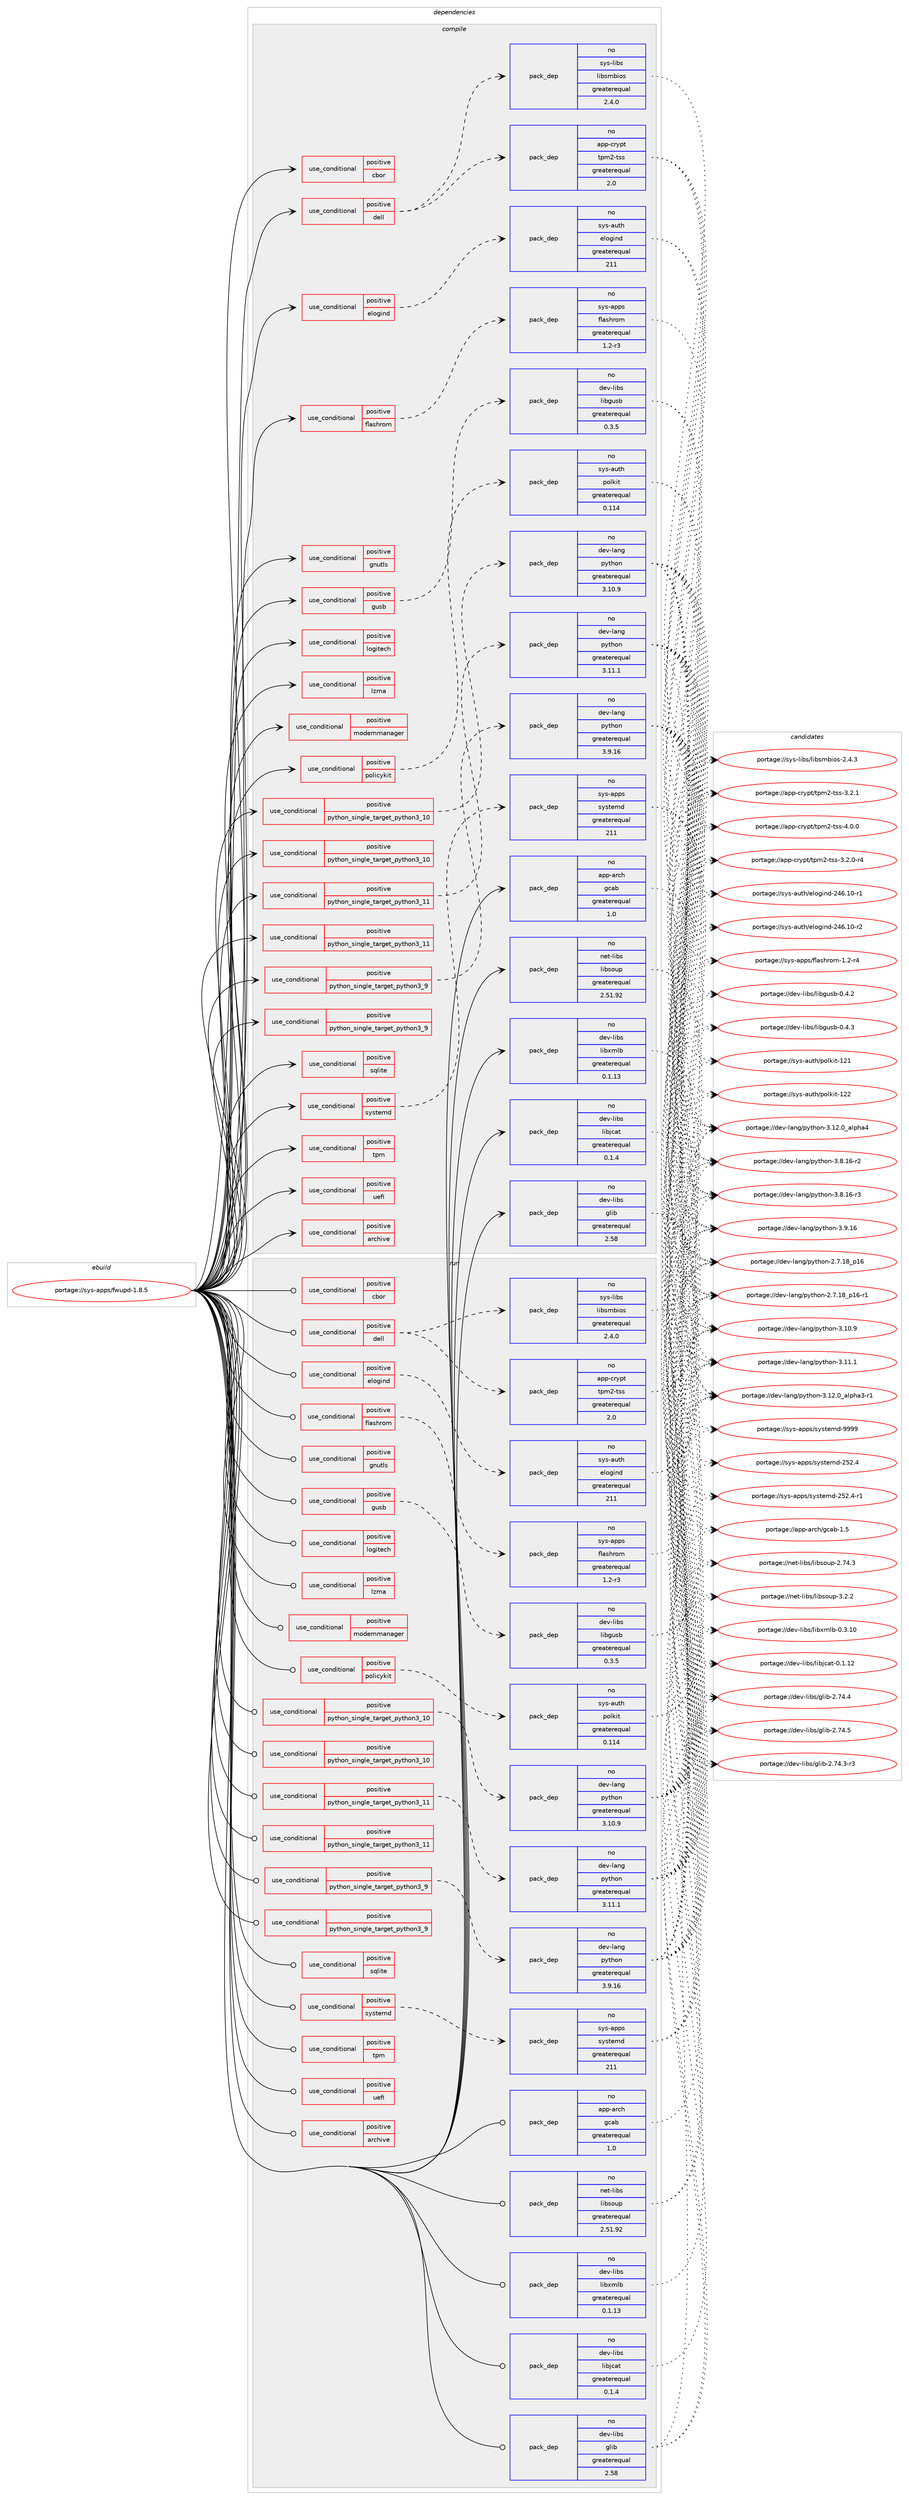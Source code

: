 digraph prolog {

# *************
# Graph options
# *************

newrank=true;
concentrate=true;
compound=true;
graph [rankdir=LR,fontname=Helvetica,fontsize=10,ranksep=1.5];#, ranksep=2.5, nodesep=0.2];
edge  [arrowhead=vee];
node  [fontname=Helvetica,fontsize=10];

# **********
# The ebuild
# **********

subgraph cluster_leftcol {
color=gray;
rank=same;
label=<<i>ebuild</i>>;
id [label="portage://sys-apps/fwupd-1.8.5", color=red, width=4, href="../sys-apps/fwupd-1.8.5.svg"];
}

# ****************
# The dependencies
# ****************

subgraph cluster_midcol {
color=gray;
label=<<i>dependencies</i>>;
subgraph cluster_compile {
fillcolor="#eeeeee";
style=filled;
label=<<i>compile</i>>;
subgraph cond3109 {
dependency4709 [label=<<TABLE BORDER="0" CELLBORDER="1" CELLSPACING="0" CELLPADDING="4"><TR><TD ROWSPAN="3" CELLPADDING="10">use_conditional</TD></TR><TR><TD>positive</TD></TR><TR><TD>archive</TD></TR></TABLE>>, shape=none, color=red];
# *** BEGIN UNKNOWN DEPENDENCY TYPE (TODO) ***
# dependency4709 -> package_dependency(portage://sys-apps/fwupd-1.8.5,install,no,app-arch,libarchive,none,[,,],any_same_slot,[])
# *** END UNKNOWN DEPENDENCY TYPE (TODO) ***

}
id:e -> dependency4709:w [weight=20,style="solid",arrowhead="vee"];
subgraph cond3110 {
dependency4710 [label=<<TABLE BORDER="0" CELLBORDER="1" CELLSPACING="0" CELLPADDING="4"><TR><TD ROWSPAN="3" CELLPADDING="10">use_conditional</TD></TR><TR><TD>positive</TD></TR><TR><TD>cbor</TD></TR></TABLE>>, shape=none, color=red];
# *** BEGIN UNKNOWN DEPENDENCY TYPE (TODO) ***
# dependency4710 -> package_dependency(portage://sys-apps/fwupd-1.8.5,install,no,dev-libs,libcbor,none,[,,],any_same_slot,[])
# *** END UNKNOWN DEPENDENCY TYPE (TODO) ***

}
id:e -> dependency4710:w [weight=20,style="solid",arrowhead="vee"];
subgraph cond3111 {
dependency4711 [label=<<TABLE BORDER="0" CELLBORDER="1" CELLSPACING="0" CELLPADDING="4"><TR><TD ROWSPAN="3" CELLPADDING="10">use_conditional</TD></TR><TR><TD>positive</TD></TR><TR><TD>dell</TD></TR></TABLE>>, shape=none, color=red];
subgraph pack1550 {
dependency4712 [label=<<TABLE BORDER="0" CELLBORDER="1" CELLSPACING="0" CELLPADDING="4" WIDTH="220"><TR><TD ROWSPAN="6" CELLPADDING="30">pack_dep</TD></TR><TR><TD WIDTH="110">no</TD></TR><TR><TD>app-crypt</TD></TR><TR><TD>tpm2-tss</TD></TR><TR><TD>greaterequal</TD></TR><TR><TD>2.0</TD></TR></TABLE>>, shape=none, color=blue];
}
dependency4711:e -> dependency4712:w [weight=20,style="dashed",arrowhead="vee"];
subgraph pack1551 {
dependency4713 [label=<<TABLE BORDER="0" CELLBORDER="1" CELLSPACING="0" CELLPADDING="4" WIDTH="220"><TR><TD ROWSPAN="6" CELLPADDING="30">pack_dep</TD></TR><TR><TD WIDTH="110">no</TD></TR><TR><TD>sys-libs</TD></TR><TR><TD>libsmbios</TD></TR><TR><TD>greaterequal</TD></TR><TR><TD>2.4.0</TD></TR></TABLE>>, shape=none, color=blue];
}
dependency4711:e -> dependency4713:w [weight=20,style="dashed",arrowhead="vee"];
}
id:e -> dependency4711:w [weight=20,style="solid",arrowhead="vee"];
subgraph cond3112 {
dependency4714 [label=<<TABLE BORDER="0" CELLBORDER="1" CELLSPACING="0" CELLPADDING="4"><TR><TD ROWSPAN="3" CELLPADDING="10">use_conditional</TD></TR><TR><TD>positive</TD></TR><TR><TD>elogind</TD></TR></TABLE>>, shape=none, color=red];
subgraph pack1552 {
dependency4715 [label=<<TABLE BORDER="0" CELLBORDER="1" CELLSPACING="0" CELLPADDING="4" WIDTH="220"><TR><TD ROWSPAN="6" CELLPADDING="30">pack_dep</TD></TR><TR><TD WIDTH="110">no</TD></TR><TR><TD>sys-auth</TD></TR><TR><TD>elogind</TD></TR><TR><TD>greaterequal</TD></TR><TR><TD>211</TD></TR></TABLE>>, shape=none, color=blue];
}
dependency4714:e -> dependency4715:w [weight=20,style="dashed",arrowhead="vee"];
}
id:e -> dependency4714:w [weight=20,style="solid",arrowhead="vee"];
subgraph cond3113 {
dependency4716 [label=<<TABLE BORDER="0" CELLBORDER="1" CELLSPACING="0" CELLPADDING="4"><TR><TD ROWSPAN="3" CELLPADDING="10">use_conditional</TD></TR><TR><TD>positive</TD></TR><TR><TD>flashrom</TD></TR></TABLE>>, shape=none, color=red];
subgraph pack1553 {
dependency4717 [label=<<TABLE BORDER="0" CELLBORDER="1" CELLSPACING="0" CELLPADDING="4" WIDTH="220"><TR><TD ROWSPAN="6" CELLPADDING="30">pack_dep</TD></TR><TR><TD WIDTH="110">no</TD></TR><TR><TD>sys-apps</TD></TR><TR><TD>flashrom</TD></TR><TR><TD>greaterequal</TD></TR><TR><TD>1.2-r3</TD></TR></TABLE>>, shape=none, color=blue];
}
dependency4716:e -> dependency4717:w [weight=20,style="dashed",arrowhead="vee"];
}
id:e -> dependency4716:w [weight=20,style="solid",arrowhead="vee"];
subgraph cond3114 {
dependency4718 [label=<<TABLE BORDER="0" CELLBORDER="1" CELLSPACING="0" CELLPADDING="4"><TR><TD ROWSPAN="3" CELLPADDING="10">use_conditional</TD></TR><TR><TD>positive</TD></TR><TR><TD>gnutls</TD></TR></TABLE>>, shape=none, color=red];
# *** BEGIN UNKNOWN DEPENDENCY TYPE (TODO) ***
# dependency4718 -> package_dependency(portage://sys-apps/fwupd-1.8.5,install,no,net-libs,gnutls,none,[,,],[],[])
# *** END UNKNOWN DEPENDENCY TYPE (TODO) ***

}
id:e -> dependency4718:w [weight=20,style="solid",arrowhead="vee"];
subgraph cond3115 {
dependency4719 [label=<<TABLE BORDER="0" CELLBORDER="1" CELLSPACING="0" CELLPADDING="4"><TR><TD ROWSPAN="3" CELLPADDING="10">use_conditional</TD></TR><TR><TD>positive</TD></TR><TR><TD>gusb</TD></TR></TABLE>>, shape=none, color=red];
subgraph pack1554 {
dependency4720 [label=<<TABLE BORDER="0" CELLBORDER="1" CELLSPACING="0" CELLPADDING="4" WIDTH="220"><TR><TD ROWSPAN="6" CELLPADDING="30">pack_dep</TD></TR><TR><TD WIDTH="110">no</TD></TR><TR><TD>dev-libs</TD></TR><TR><TD>libgusb</TD></TR><TR><TD>greaterequal</TD></TR><TR><TD>0.3.5</TD></TR></TABLE>>, shape=none, color=blue];
}
dependency4719:e -> dependency4720:w [weight=20,style="dashed",arrowhead="vee"];
}
id:e -> dependency4719:w [weight=20,style="solid",arrowhead="vee"];
subgraph cond3116 {
dependency4721 [label=<<TABLE BORDER="0" CELLBORDER="1" CELLSPACING="0" CELLPADDING="4"><TR><TD ROWSPAN="3" CELLPADDING="10">use_conditional</TD></TR><TR><TD>positive</TD></TR><TR><TD>logitech</TD></TR></TABLE>>, shape=none, color=red];
# *** BEGIN UNKNOWN DEPENDENCY TYPE (TODO) ***
# dependency4721 -> package_dependency(portage://sys-apps/fwupd-1.8.5,install,no,dev-libs,protobuf-c,none,[,,],any_same_slot,[])
# *** END UNKNOWN DEPENDENCY TYPE (TODO) ***

}
id:e -> dependency4721:w [weight=20,style="solid",arrowhead="vee"];
subgraph cond3117 {
dependency4722 [label=<<TABLE BORDER="0" CELLBORDER="1" CELLSPACING="0" CELLPADDING="4"><TR><TD ROWSPAN="3" CELLPADDING="10">use_conditional</TD></TR><TR><TD>positive</TD></TR><TR><TD>lzma</TD></TR></TABLE>>, shape=none, color=red];
# *** BEGIN UNKNOWN DEPENDENCY TYPE (TODO) ***
# dependency4722 -> package_dependency(portage://sys-apps/fwupd-1.8.5,install,no,app-arch,xz-utils,none,[,,],[],[])
# *** END UNKNOWN DEPENDENCY TYPE (TODO) ***

}
id:e -> dependency4722:w [weight=20,style="solid",arrowhead="vee"];
subgraph cond3118 {
dependency4723 [label=<<TABLE BORDER="0" CELLBORDER="1" CELLSPACING="0" CELLPADDING="4"><TR><TD ROWSPAN="3" CELLPADDING="10">use_conditional</TD></TR><TR><TD>positive</TD></TR><TR><TD>modemmanager</TD></TR></TABLE>>, shape=none, color=red];
# *** BEGIN UNKNOWN DEPENDENCY TYPE (TODO) ***
# dependency4723 -> package_dependency(portage://sys-apps/fwupd-1.8.5,install,no,net-misc,modemmanager,none,[,,],[],[use(enable(qmi),none)])
# *** END UNKNOWN DEPENDENCY TYPE (TODO) ***

}
id:e -> dependency4723:w [weight=20,style="solid",arrowhead="vee"];
subgraph cond3119 {
dependency4724 [label=<<TABLE BORDER="0" CELLBORDER="1" CELLSPACING="0" CELLPADDING="4"><TR><TD ROWSPAN="3" CELLPADDING="10">use_conditional</TD></TR><TR><TD>positive</TD></TR><TR><TD>policykit</TD></TR></TABLE>>, shape=none, color=red];
subgraph pack1555 {
dependency4725 [label=<<TABLE BORDER="0" CELLBORDER="1" CELLSPACING="0" CELLPADDING="4" WIDTH="220"><TR><TD ROWSPAN="6" CELLPADDING="30">pack_dep</TD></TR><TR><TD WIDTH="110">no</TD></TR><TR><TD>sys-auth</TD></TR><TR><TD>polkit</TD></TR><TR><TD>greaterequal</TD></TR><TR><TD>0.114</TD></TR></TABLE>>, shape=none, color=blue];
}
dependency4724:e -> dependency4725:w [weight=20,style="dashed",arrowhead="vee"];
}
id:e -> dependency4724:w [weight=20,style="solid",arrowhead="vee"];
subgraph cond3120 {
dependency4726 [label=<<TABLE BORDER="0" CELLBORDER="1" CELLSPACING="0" CELLPADDING="4"><TR><TD ROWSPAN="3" CELLPADDING="10">use_conditional</TD></TR><TR><TD>positive</TD></TR><TR><TD>python_single_target_python3_10</TD></TR></TABLE>>, shape=none, color=red];
subgraph pack1556 {
dependency4727 [label=<<TABLE BORDER="0" CELLBORDER="1" CELLSPACING="0" CELLPADDING="4" WIDTH="220"><TR><TD ROWSPAN="6" CELLPADDING="30">pack_dep</TD></TR><TR><TD WIDTH="110">no</TD></TR><TR><TD>dev-lang</TD></TR><TR><TD>python</TD></TR><TR><TD>greaterequal</TD></TR><TR><TD>3.10.9</TD></TR></TABLE>>, shape=none, color=blue];
}
dependency4726:e -> dependency4727:w [weight=20,style="dashed",arrowhead="vee"];
}
id:e -> dependency4726:w [weight=20,style="solid",arrowhead="vee"];
subgraph cond3121 {
dependency4728 [label=<<TABLE BORDER="0" CELLBORDER="1" CELLSPACING="0" CELLPADDING="4"><TR><TD ROWSPAN="3" CELLPADDING="10">use_conditional</TD></TR><TR><TD>positive</TD></TR><TR><TD>python_single_target_python3_10</TD></TR></TABLE>>, shape=none, color=red];
# *** BEGIN UNKNOWN DEPENDENCY TYPE (TODO) ***
# dependency4728 -> package_dependency(portage://sys-apps/fwupd-1.8.5,install,no,dev-python,pygobject,none,[,,],[slot(3)],[use(enable(cairo),none),use(enable(python_targets_python3_10),negative)])
# *** END UNKNOWN DEPENDENCY TYPE (TODO) ***

}
id:e -> dependency4728:w [weight=20,style="solid",arrowhead="vee"];
subgraph cond3122 {
dependency4729 [label=<<TABLE BORDER="0" CELLBORDER="1" CELLSPACING="0" CELLPADDING="4"><TR><TD ROWSPAN="3" CELLPADDING="10">use_conditional</TD></TR><TR><TD>positive</TD></TR><TR><TD>python_single_target_python3_11</TD></TR></TABLE>>, shape=none, color=red];
subgraph pack1557 {
dependency4730 [label=<<TABLE BORDER="0" CELLBORDER="1" CELLSPACING="0" CELLPADDING="4" WIDTH="220"><TR><TD ROWSPAN="6" CELLPADDING="30">pack_dep</TD></TR><TR><TD WIDTH="110">no</TD></TR><TR><TD>dev-lang</TD></TR><TR><TD>python</TD></TR><TR><TD>greaterequal</TD></TR><TR><TD>3.11.1</TD></TR></TABLE>>, shape=none, color=blue];
}
dependency4729:e -> dependency4730:w [weight=20,style="dashed",arrowhead="vee"];
}
id:e -> dependency4729:w [weight=20,style="solid",arrowhead="vee"];
subgraph cond3123 {
dependency4731 [label=<<TABLE BORDER="0" CELLBORDER="1" CELLSPACING="0" CELLPADDING="4"><TR><TD ROWSPAN="3" CELLPADDING="10">use_conditional</TD></TR><TR><TD>positive</TD></TR><TR><TD>python_single_target_python3_11</TD></TR></TABLE>>, shape=none, color=red];
# *** BEGIN UNKNOWN DEPENDENCY TYPE (TODO) ***
# dependency4731 -> package_dependency(portage://sys-apps/fwupd-1.8.5,install,no,dev-python,pygobject,none,[,,],[slot(3)],[use(enable(cairo),none),use(enable(python_targets_python3_11),negative)])
# *** END UNKNOWN DEPENDENCY TYPE (TODO) ***

}
id:e -> dependency4731:w [weight=20,style="solid",arrowhead="vee"];
subgraph cond3124 {
dependency4732 [label=<<TABLE BORDER="0" CELLBORDER="1" CELLSPACING="0" CELLPADDING="4"><TR><TD ROWSPAN="3" CELLPADDING="10">use_conditional</TD></TR><TR><TD>positive</TD></TR><TR><TD>python_single_target_python3_9</TD></TR></TABLE>>, shape=none, color=red];
subgraph pack1558 {
dependency4733 [label=<<TABLE BORDER="0" CELLBORDER="1" CELLSPACING="0" CELLPADDING="4" WIDTH="220"><TR><TD ROWSPAN="6" CELLPADDING="30">pack_dep</TD></TR><TR><TD WIDTH="110">no</TD></TR><TR><TD>dev-lang</TD></TR><TR><TD>python</TD></TR><TR><TD>greaterequal</TD></TR><TR><TD>3.9.16</TD></TR></TABLE>>, shape=none, color=blue];
}
dependency4732:e -> dependency4733:w [weight=20,style="dashed",arrowhead="vee"];
}
id:e -> dependency4732:w [weight=20,style="solid",arrowhead="vee"];
subgraph cond3125 {
dependency4734 [label=<<TABLE BORDER="0" CELLBORDER="1" CELLSPACING="0" CELLPADDING="4"><TR><TD ROWSPAN="3" CELLPADDING="10">use_conditional</TD></TR><TR><TD>positive</TD></TR><TR><TD>python_single_target_python3_9</TD></TR></TABLE>>, shape=none, color=red];
# *** BEGIN UNKNOWN DEPENDENCY TYPE (TODO) ***
# dependency4734 -> package_dependency(portage://sys-apps/fwupd-1.8.5,install,no,dev-python,pygobject,none,[,,],[slot(3)],[use(enable(cairo),none),use(enable(python_targets_python3_9),negative)])
# *** END UNKNOWN DEPENDENCY TYPE (TODO) ***

}
id:e -> dependency4734:w [weight=20,style="solid",arrowhead="vee"];
subgraph cond3126 {
dependency4735 [label=<<TABLE BORDER="0" CELLBORDER="1" CELLSPACING="0" CELLPADDING="4"><TR><TD ROWSPAN="3" CELLPADDING="10">use_conditional</TD></TR><TR><TD>positive</TD></TR><TR><TD>sqlite</TD></TR></TABLE>>, shape=none, color=red];
# *** BEGIN UNKNOWN DEPENDENCY TYPE (TODO) ***
# dependency4735 -> package_dependency(portage://sys-apps/fwupd-1.8.5,install,no,dev-db,sqlite,none,[,,],[],[])
# *** END UNKNOWN DEPENDENCY TYPE (TODO) ***

}
id:e -> dependency4735:w [weight=20,style="solid",arrowhead="vee"];
subgraph cond3127 {
dependency4736 [label=<<TABLE BORDER="0" CELLBORDER="1" CELLSPACING="0" CELLPADDING="4"><TR><TD ROWSPAN="3" CELLPADDING="10">use_conditional</TD></TR><TR><TD>positive</TD></TR><TR><TD>systemd</TD></TR></TABLE>>, shape=none, color=red];
subgraph pack1559 {
dependency4737 [label=<<TABLE BORDER="0" CELLBORDER="1" CELLSPACING="0" CELLPADDING="4" WIDTH="220"><TR><TD ROWSPAN="6" CELLPADDING="30">pack_dep</TD></TR><TR><TD WIDTH="110">no</TD></TR><TR><TD>sys-apps</TD></TR><TR><TD>systemd</TD></TR><TR><TD>greaterequal</TD></TR><TR><TD>211</TD></TR></TABLE>>, shape=none, color=blue];
}
dependency4736:e -> dependency4737:w [weight=20,style="dashed",arrowhead="vee"];
}
id:e -> dependency4736:w [weight=20,style="solid",arrowhead="vee"];
subgraph cond3128 {
dependency4738 [label=<<TABLE BORDER="0" CELLBORDER="1" CELLSPACING="0" CELLPADDING="4"><TR><TD ROWSPAN="3" CELLPADDING="10">use_conditional</TD></TR><TR><TD>positive</TD></TR><TR><TD>tpm</TD></TR></TABLE>>, shape=none, color=red];
# *** BEGIN UNKNOWN DEPENDENCY TYPE (TODO) ***
# dependency4738 -> package_dependency(portage://sys-apps/fwupd-1.8.5,install,no,app-crypt,tpm2-tss,none,[,,],any_same_slot,[])
# *** END UNKNOWN DEPENDENCY TYPE (TODO) ***

}
id:e -> dependency4738:w [weight=20,style="solid",arrowhead="vee"];
subgraph cond3129 {
dependency4739 [label=<<TABLE BORDER="0" CELLBORDER="1" CELLSPACING="0" CELLPADDING="4"><TR><TD ROWSPAN="3" CELLPADDING="10">use_conditional</TD></TR><TR><TD>positive</TD></TR><TR><TD>uefi</TD></TR></TABLE>>, shape=none, color=red];
# *** BEGIN UNKNOWN DEPENDENCY TYPE (TODO) ***
# dependency4739 -> package_dependency(portage://sys-apps/fwupd-1.8.5,install,no,sys-apps,fwupd-efi,none,[,,],[],[])
# *** END UNKNOWN DEPENDENCY TYPE (TODO) ***

# *** BEGIN UNKNOWN DEPENDENCY TYPE (TODO) ***
# dependency4739 -> package_dependency(portage://sys-apps/fwupd-1.8.5,install,no,sys-boot,efibootmgr,none,[,,],[],[])
# *** END UNKNOWN DEPENDENCY TYPE (TODO) ***

# *** BEGIN UNKNOWN DEPENDENCY TYPE (TODO) ***
# dependency4739 -> package_dependency(portage://sys-apps/fwupd-1.8.5,install,no,sys-fs,udisks,none,[,,],[],[])
# *** END UNKNOWN DEPENDENCY TYPE (TODO) ***

# *** BEGIN UNKNOWN DEPENDENCY TYPE (TODO) ***
# dependency4739 -> package_dependency(portage://sys-apps/fwupd-1.8.5,install,no,sys-libs,efivar,none,[,,],[],[])
# *** END UNKNOWN DEPENDENCY TYPE (TODO) ***

}
id:e -> dependency4739:w [weight=20,style="solid",arrowhead="vee"];
subgraph pack1560 {
dependency4740 [label=<<TABLE BORDER="0" CELLBORDER="1" CELLSPACING="0" CELLPADDING="4" WIDTH="220"><TR><TD ROWSPAN="6" CELLPADDING="30">pack_dep</TD></TR><TR><TD WIDTH="110">no</TD></TR><TR><TD>app-arch</TD></TR><TR><TD>gcab</TD></TR><TR><TD>greaterequal</TD></TR><TR><TD>1.0</TD></TR></TABLE>>, shape=none, color=blue];
}
id:e -> dependency4740:w [weight=20,style="solid",arrowhead="vee"];
# *** BEGIN UNKNOWN DEPENDENCY TYPE (TODO) ***
# id -> package_dependency(portage://sys-apps/fwupd-1.8.5,install,no,app-arch,xz-utils,none,[,,],[],[])
# *** END UNKNOWN DEPENDENCY TYPE (TODO) ***

subgraph pack1561 {
dependency4741 [label=<<TABLE BORDER="0" CELLBORDER="1" CELLSPACING="0" CELLPADDING="4" WIDTH="220"><TR><TD ROWSPAN="6" CELLPADDING="30">pack_dep</TD></TR><TR><TD WIDTH="110">no</TD></TR><TR><TD>dev-libs</TD></TR><TR><TD>glib</TD></TR><TR><TD>greaterequal</TD></TR><TR><TD>2.58</TD></TR></TABLE>>, shape=none, color=blue];
}
id:e -> dependency4741:w [weight=20,style="solid",arrowhead="vee"];
# *** BEGIN UNKNOWN DEPENDENCY TYPE (TODO) ***
# id -> package_dependency(portage://sys-apps/fwupd-1.8.5,install,no,dev-libs,json-glib,none,[,,],[],[])
# *** END UNKNOWN DEPENDENCY TYPE (TODO) ***

# *** BEGIN UNKNOWN DEPENDENCY TYPE (TODO) ***
# id -> package_dependency(portage://sys-apps/fwupd-1.8.5,install,no,dev-libs,libgudev,none,[,,],any_same_slot,[])
# *** END UNKNOWN DEPENDENCY TYPE (TODO) ***

subgraph pack1562 {
dependency4742 [label=<<TABLE BORDER="0" CELLBORDER="1" CELLSPACING="0" CELLPADDING="4" WIDTH="220"><TR><TD ROWSPAN="6" CELLPADDING="30">pack_dep</TD></TR><TR><TD WIDTH="110">no</TD></TR><TR><TD>dev-libs</TD></TR><TR><TD>libjcat</TD></TR><TR><TD>greaterequal</TD></TR><TR><TD>0.1.4</TD></TR></TABLE>>, shape=none, color=blue];
}
id:e -> dependency4742:w [weight=20,style="solid",arrowhead="vee"];
subgraph pack1563 {
dependency4743 [label=<<TABLE BORDER="0" CELLBORDER="1" CELLSPACING="0" CELLPADDING="4" WIDTH="220"><TR><TD ROWSPAN="6" CELLPADDING="30">pack_dep</TD></TR><TR><TD WIDTH="110">no</TD></TR><TR><TD>dev-libs</TD></TR><TR><TD>libxmlb</TD></TR><TR><TD>greaterequal</TD></TR><TR><TD>0.1.13</TD></TR></TABLE>>, shape=none, color=blue];
}
id:e -> dependency4743:w [weight=20,style="solid",arrowhead="vee"];
subgraph pack1564 {
dependency4744 [label=<<TABLE BORDER="0" CELLBORDER="1" CELLSPACING="0" CELLPADDING="4" WIDTH="220"><TR><TD ROWSPAN="6" CELLPADDING="30">pack_dep</TD></TR><TR><TD WIDTH="110">no</TD></TR><TR><TD>net-libs</TD></TR><TR><TD>libsoup</TD></TR><TR><TD>greaterequal</TD></TR><TR><TD>2.51.92</TD></TR></TABLE>>, shape=none, color=blue];
}
id:e -> dependency4744:w [weight=20,style="solid",arrowhead="vee"];
# *** BEGIN UNKNOWN DEPENDENCY TYPE (TODO) ***
# id -> package_dependency(portage://sys-apps/fwupd-1.8.5,install,no,net-misc,curl,none,[,,],[],[])
# *** END UNKNOWN DEPENDENCY TYPE (TODO) ***

# *** BEGIN UNKNOWN DEPENDENCY TYPE (TODO) ***
# id -> package_dependency(portage://sys-apps/fwupd-1.8.5,install,no,x11-libs,pango,none,[,,],[],[use(enable(introspection),none)])
# *** END UNKNOWN DEPENDENCY TYPE (TODO) ***

}
subgraph cluster_compileandrun {
fillcolor="#eeeeee";
style=filled;
label=<<i>compile and run</i>>;
}
subgraph cluster_run {
fillcolor="#eeeeee";
style=filled;
label=<<i>run</i>>;
subgraph cond3130 {
dependency4745 [label=<<TABLE BORDER="0" CELLBORDER="1" CELLSPACING="0" CELLPADDING="4"><TR><TD ROWSPAN="3" CELLPADDING="10">use_conditional</TD></TR><TR><TD>positive</TD></TR><TR><TD>archive</TD></TR></TABLE>>, shape=none, color=red];
# *** BEGIN UNKNOWN DEPENDENCY TYPE (TODO) ***
# dependency4745 -> package_dependency(portage://sys-apps/fwupd-1.8.5,run,no,app-arch,libarchive,none,[,,],any_same_slot,[])
# *** END UNKNOWN DEPENDENCY TYPE (TODO) ***

}
id:e -> dependency4745:w [weight=20,style="solid",arrowhead="odot"];
subgraph cond3131 {
dependency4746 [label=<<TABLE BORDER="0" CELLBORDER="1" CELLSPACING="0" CELLPADDING="4"><TR><TD ROWSPAN="3" CELLPADDING="10">use_conditional</TD></TR><TR><TD>positive</TD></TR><TR><TD>cbor</TD></TR></TABLE>>, shape=none, color=red];
# *** BEGIN UNKNOWN DEPENDENCY TYPE (TODO) ***
# dependency4746 -> package_dependency(portage://sys-apps/fwupd-1.8.5,run,no,dev-libs,libcbor,none,[,,],any_same_slot,[])
# *** END UNKNOWN DEPENDENCY TYPE (TODO) ***

}
id:e -> dependency4746:w [weight=20,style="solid",arrowhead="odot"];
subgraph cond3132 {
dependency4747 [label=<<TABLE BORDER="0" CELLBORDER="1" CELLSPACING="0" CELLPADDING="4"><TR><TD ROWSPAN="3" CELLPADDING="10">use_conditional</TD></TR><TR><TD>positive</TD></TR><TR><TD>dell</TD></TR></TABLE>>, shape=none, color=red];
subgraph pack1565 {
dependency4748 [label=<<TABLE BORDER="0" CELLBORDER="1" CELLSPACING="0" CELLPADDING="4" WIDTH="220"><TR><TD ROWSPAN="6" CELLPADDING="30">pack_dep</TD></TR><TR><TD WIDTH="110">no</TD></TR><TR><TD>app-crypt</TD></TR><TR><TD>tpm2-tss</TD></TR><TR><TD>greaterequal</TD></TR><TR><TD>2.0</TD></TR></TABLE>>, shape=none, color=blue];
}
dependency4747:e -> dependency4748:w [weight=20,style="dashed",arrowhead="vee"];
subgraph pack1566 {
dependency4749 [label=<<TABLE BORDER="0" CELLBORDER="1" CELLSPACING="0" CELLPADDING="4" WIDTH="220"><TR><TD ROWSPAN="6" CELLPADDING="30">pack_dep</TD></TR><TR><TD WIDTH="110">no</TD></TR><TR><TD>sys-libs</TD></TR><TR><TD>libsmbios</TD></TR><TR><TD>greaterequal</TD></TR><TR><TD>2.4.0</TD></TR></TABLE>>, shape=none, color=blue];
}
dependency4747:e -> dependency4749:w [weight=20,style="dashed",arrowhead="vee"];
}
id:e -> dependency4747:w [weight=20,style="solid",arrowhead="odot"];
subgraph cond3133 {
dependency4750 [label=<<TABLE BORDER="0" CELLBORDER="1" CELLSPACING="0" CELLPADDING="4"><TR><TD ROWSPAN="3" CELLPADDING="10">use_conditional</TD></TR><TR><TD>positive</TD></TR><TR><TD>elogind</TD></TR></TABLE>>, shape=none, color=red];
subgraph pack1567 {
dependency4751 [label=<<TABLE BORDER="0" CELLBORDER="1" CELLSPACING="0" CELLPADDING="4" WIDTH="220"><TR><TD ROWSPAN="6" CELLPADDING="30">pack_dep</TD></TR><TR><TD WIDTH="110">no</TD></TR><TR><TD>sys-auth</TD></TR><TR><TD>elogind</TD></TR><TR><TD>greaterequal</TD></TR><TR><TD>211</TD></TR></TABLE>>, shape=none, color=blue];
}
dependency4750:e -> dependency4751:w [weight=20,style="dashed",arrowhead="vee"];
}
id:e -> dependency4750:w [weight=20,style="solid",arrowhead="odot"];
subgraph cond3134 {
dependency4752 [label=<<TABLE BORDER="0" CELLBORDER="1" CELLSPACING="0" CELLPADDING="4"><TR><TD ROWSPAN="3" CELLPADDING="10">use_conditional</TD></TR><TR><TD>positive</TD></TR><TR><TD>flashrom</TD></TR></TABLE>>, shape=none, color=red];
subgraph pack1568 {
dependency4753 [label=<<TABLE BORDER="0" CELLBORDER="1" CELLSPACING="0" CELLPADDING="4" WIDTH="220"><TR><TD ROWSPAN="6" CELLPADDING="30">pack_dep</TD></TR><TR><TD WIDTH="110">no</TD></TR><TR><TD>sys-apps</TD></TR><TR><TD>flashrom</TD></TR><TR><TD>greaterequal</TD></TR><TR><TD>1.2-r3</TD></TR></TABLE>>, shape=none, color=blue];
}
dependency4752:e -> dependency4753:w [weight=20,style="dashed",arrowhead="vee"];
}
id:e -> dependency4752:w [weight=20,style="solid",arrowhead="odot"];
subgraph cond3135 {
dependency4754 [label=<<TABLE BORDER="0" CELLBORDER="1" CELLSPACING="0" CELLPADDING="4"><TR><TD ROWSPAN="3" CELLPADDING="10">use_conditional</TD></TR><TR><TD>positive</TD></TR><TR><TD>gnutls</TD></TR></TABLE>>, shape=none, color=red];
# *** BEGIN UNKNOWN DEPENDENCY TYPE (TODO) ***
# dependency4754 -> package_dependency(portage://sys-apps/fwupd-1.8.5,run,no,net-libs,gnutls,none,[,,],[],[])
# *** END UNKNOWN DEPENDENCY TYPE (TODO) ***

}
id:e -> dependency4754:w [weight=20,style="solid",arrowhead="odot"];
subgraph cond3136 {
dependency4755 [label=<<TABLE BORDER="0" CELLBORDER="1" CELLSPACING="0" CELLPADDING="4"><TR><TD ROWSPAN="3" CELLPADDING="10">use_conditional</TD></TR><TR><TD>positive</TD></TR><TR><TD>gusb</TD></TR></TABLE>>, shape=none, color=red];
subgraph pack1569 {
dependency4756 [label=<<TABLE BORDER="0" CELLBORDER="1" CELLSPACING="0" CELLPADDING="4" WIDTH="220"><TR><TD ROWSPAN="6" CELLPADDING="30">pack_dep</TD></TR><TR><TD WIDTH="110">no</TD></TR><TR><TD>dev-libs</TD></TR><TR><TD>libgusb</TD></TR><TR><TD>greaterequal</TD></TR><TR><TD>0.3.5</TD></TR></TABLE>>, shape=none, color=blue];
}
dependency4755:e -> dependency4756:w [weight=20,style="dashed",arrowhead="vee"];
}
id:e -> dependency4755:w [weight=20,style="solid",arrowhead="odot"];
subgraph cond3137 {
dependency4757 [label=<<TABLE BORDER="0" CELLBORDER="1" CELLSPACING="0" CELLPADDING="4"><TR><TD ROWSPAN="3" CELLPADDING="10">use_conditional</TD></TR><TR><TD>positive</TD></TR><TR><TD>logitech</TD></TR></TABLE>>, shape=none, color=red];
# *** BEGIN UNKNOWN DEPENDENCY TYPE (TODO) ***
# dependency4757 -> package_dependency(portage://sys-apps/fwupd-1.8.5,run,no,dev-libs,protobuf-c,none,[,,],any_same_slot,[])
# *** END UNKNOWN DEPENDENCY TYPE (TODO) ***

}
id:e -> dependency4757:w [weight=20,style="solid",arrowhead="odot"];
subgraph cond3138 {
dependency4758 [label=<<TABLE BORDER="0" CELLBORDER="1" CELLSPACING="0" CELLPADDING="4"><TR><TD ROWSPAN="3" CELLPADDING="10">use_conditional</TD></TR><TR><TD>positive</TD></TR><TR><TD>lzma</TD></TR></TABLE>>, shape=none, color=red];
# *** BEGIN UNKNOWN DEPENDENCY TYPE (TODO) ***
# dependency4758 -> package_dependency(portage://sys-apps/fwupd-1.8.5,run,no,app-arch,xz-utils,none,[,,],[],[])
# *** END UNKNOWN DEPENDENCY TYPE (TODO) ***

}
id:e -> dependency4758:w [weight=20,style="solid",arrowhead="odot"];
subgraph cond3139 {
dependency4759 [label=<<TABLE BORDER="0" CELLBORDER="1" CELLSPACING="0" CELLPADDING="4"><TR><TD ROWSPAN="3" CELLPADDING="10">use_conditional</TD></TR><TR><TD>positive</TD></TR><TR><TD>modemmanager</TD></TR></TABLE>>, shape=none, color=red];
# *** BEGIN UNKNOWN DEPENDENCY TYPE (TODO) ***
# dependency4759 -> package_dependency(portage://sys-apps/fwupd-1.8.5,run,no,net-misc,modemmanager,none,[,,],[],[use(enable(qmi),none)])
# *** END UNKNOWN DEPENDENCY TYPE (TODO) ***

}
id:e -> dependency4759:w [weight=20,style="solid",arrowhead="odot"];
subgraph cond3140 {
dependency4760 [label=<<TABLE BORDER="0" CELLBORDER="1" CELLSPACING="0" CELLPADDING="4"><TR><TD ROWSPAN="3" CELLPADDING="10">use_conditional</TD></TR><TR><TD>positive</TD></TR><TR><TD>policykit</TD></TR></TABLE>>, shape=none, color=red];
subgraph pack1570 {
dependency4761 [label=<<TABLE BORDER="0" CELLBORDER="1" CELLSPACING="0" CELLPADDING="4" WIDTH="220"><TR><TD ROWSPAN="6" CELLPADDING="30">pack_dep</TD></TR><TR><TD WIDTH="110">no</TD></TR><TR><TD>sys-auth</TD></TR><TR><TD>polkit</TD></TR><TR><TD>greaterequal</TD></TR><TR><TD>0.114</TD></TR></TABLE>>, shape=none, color=blue];
}
dependency4760:e -> dependency4761:w [weight=20,style="dashed",arrowhead="vee"];
}
id:e -> dependency4760:w [weight=20,style="solid",arrowhead="odot"];
subgraph cond3141 {
dependency4762 [label=<<TABLE BORDER="0" CELLBORDER="1" CELLSPACING="0" CELLPADDING="4"><TR><TD ROWSPAN="3" CELLPADDING="10">use_conditional</TD></TR><TR><TD>positive</TD></TR><TR><TD>python_single_target_python3_10</TD></TR></TABLE>>, shape=none, color=red];
subgraph pack1571 {
dependency4763 [label=<<TABLE BORDER="0" CELLBORDER="1" CELLSPACING="0" CELLPADDING="4" WIDTH="220"><TR><TD ROWSPAN="6" CELLPADDING="30">pack_dep</TD></TR><TR><TD WIDTH="110">no</TD></TR><TR><TD>dev-lang</TD></TR><TR><TD>python</TD></TR><TR><TD>greaterequal</TD></TR><TR><TD>3.10.9</TD></TR></TABLE>>, shape=none, color=blue];
}
dependency4762:e -> dependency4763:w [weight=20,style="dashed",arrowhead="vee"];
}
id:e -> dependency4762:w [weight=20,style="solid",arrowhead="odot"];
subgraph cond3142 {
dependency4764 [label=<<TABLE BORDER="0" CELLBORDER="1" CELLSPACING="0" CELLPADDING="4"><TR><TD ROWSPAN="3" CELLPADDING="10">use_conditional</TD></TR><TR><TD>positive</TD></TR><TR><TD>python_single_target_python3_10</TD></TR></TABLE>>, shape=none, color=red];
# *** BEGIN UNKNOWN DEPENDENCY TYPE (TODO) ***
# dependency4764 -> package_dependency(portage://sys-apps/fwupd-1.8.5,run,no,dev-python,pygobject,none,[,,],[slot(3)],[use(enable(cairo),none),use(enable(python_targets_python3_10),negative)])
# *** END UNKNOWN DEPENDENCY TYPE (TODO) ***

}
id:e -> dependency4764:w [weight=20,style="solid",arrowhead="odot"];
subgraph cond3143 {
dependency4765 [label=<<TABLE BORDER="0" CELLBORDER="1" CELLSPACING="0" CELLPADDING="4"><TR><TD ROWSPAN="3" CELLPADDING="10">use_conditional</TD></TR><TR><TD>positive</TD></TR><TR><TD>python_single_target_python3_11</TD></TR></TABLE>>, shape=none, color=red];
subgraph pack1572 {
dependency4766 [label=<<TABLE BORDER="0" CELLBORDER="1" CELLSPACING="0" CELLPADDING="4" WIDTH="220"><TR><TD ROWSPAN="6" CELLPADDING="30">pack_dep</TD></TR><TR><TD WIDTH="110">no</TD></TR><TR><TD>dev-lang</TD></TR><TR><TD>python</TD></TR><TR><TD>greaterequal</TD></TR><TR><TD>3.11.1</TD></TR></TABLE>>, shape=none, color=blue];
}
dependency4765:e -> dependency4766:w [weight=20,style="dashed",arrowhead="vee"];
}
id:e -> dependency4765:w [weight=20,style="solid",arrowhead="odot"];
subgraph cond3144 {
dependency4767 [label=<<TABLE BORDER="0" CELLBORDER="1" CELLSPACING="0" CELLPADDING="4"><TR><TD ROWSPAN="3" CELLPADDING="10">use_conditional</TD></TR><TR><TD>positive</TD></TR><TR><TD>python_single_target_python3_11</TD></TR></TABLE>>, shape=none, color=red];
# *** BEGIN UNKNOWN DEPENDENCY TYPE (TODO) ***
# dependency4767 -> package_dependency(portage://sys-apps/fwupd-1.8.5,run,no,dev-python,pygobject,none,[,,],[slot(3)],[use(enable(cairo),none),use(enable(python_targets_python3_11),negative)])
# *** END UNKNOWN DEPENDENCY TYPE (TODO) ***

}
id:e -> dependency4767:w [weight=20,style="solid",arrowhead="odot"];
subgraph cond3145 {
dependency4768 [label=<<TABLE BORDER="0" CELLBORDER="1" CELLSPACING="0" CELLPADDING="4"><TR><TD ROWSPAN="3" CELLPADDING="10">use_conditional</TD></TR><TR><TD>positive</TD></TR><TR><TD>python_single_target_python3_9</TD></TR></TABLE>>, shape=none, color=red];
subgraph pack1573 {
dependency4769 [label=<<TABLE BORDER="0" CELLBORDER="1" CELLSPACING="0" CELLPADDING="4" WIDTH="220"><TR><TD ROWSPAN="6" CELLPADDING="30">pack_dep</TD></TR><TR><TD WIDTH="110">no</TD></TR><TR><TD>dev-lang</TD></TR><TR><TD>python</TD></TR><TR><TD>greaterequal</TD></TR><TR><TD>3.9.16</TD></TR></TABLE>>, shape=none, color=blue];
}
dependency4768:e -> dependency4769:w [weight=20,style="dashed",arrowhead="vee"];
}
id:e -> dependency4768:w [weight=20,style="solid",arrowhead="odot"];
subgraph cond3146 {
dependency4770 [label=<<TABLE BORDER="0" CELLBORDER="1" CELLSPACING="0" CELLPADDING="4"><TR><TD ROWSPAN="3" CELLPADDING="10">use_conditional</TD></TR><TR><TD>positive</TD></TR><TR><TD>python_single_target_python3_9</TD></TR></TABLE>>, shape=none, color=red];
# *** BEGIN UNKNOWN DEPENDENCY TYPE (TODO) ***
# dependency4770 -> package_dependency(portage://sys-apps/fwupd-1.8.5,run,no,dev-python,pygobject,none,[,,],[slot(3)],[use(enable(cairo),none),use(enable(python_targets_python3_9),negative)])
# *** END UNKNOWN DEPENDENCY TYPE (TODO) ***

}
id:e -> dependency4770:w [weight=20,style="solid",arrowhead="odot"];
subgraph cond3147 {
dependency4771 [label=<<TABLE BORDER="0" CELLBORDER="1" CELLSPACING="0" CELLPADDING="4"><TR><TD ROWSPAN="3" CELLPADDING="10">use_conditional</TD></TR><TR><TD>positive</TD></TR><TR><TD>sqlite</TD></TR></TABLE>>, shape=none, color=red];
# *** BEGIN UNKNOWN DEPENDENCY TYPE (TODO) ***
# dependency4771 -> package_dependency(portage://sys-apps/fwupd-1.8.5,run,no,dev-db,sqlite,none,[,,],[],[])
# *** END UNKNOWN DEPENDENCY TYPE (TODO) ***

}
id:e -> dependency4771:w [weight=20,style="solid",arrowhead="odot"];
subgraph cond3148 {
dependency4772 [label=<<TABLE BORDER="0" CELLBORDER="1" CELLSPACING="0" CELLPADDING="4"><TR><TD ROWSPAN="3" CELLPADDING="10">use_conditional</TD></TR><TR><TD>positive</TD></TR><TR><TD>systemd</TD></TR></TABLE>>, shape=none, color=red];
subgraph pack1574 {
dependency4773 [label=<<TABLE BORDER="0" CELLBORDER="1" CELLSPACING="0" CELLPADDING="4" WIDTH="220"><TR><TD ROWSPAN="6" CELLPADDING="30">pack_dep</TD></TR><TR><TD WIDTH="110">no</TD></TR><TR><TD>sys-apps</TD></TR><TR><TD>systemd</TD></TR><TR><TD>greaterequal</TD></TR><TR><TD>211</TD></TR></TABLE>>, shape=none, color=blue];
}
dependency4772:e -> dependency4773:w [weight=20,style="dashed",arrowhead="vee"];
}
id:e -> dependency4772:w [weight=20,style="solid",arrowhead="odot"];
subgraph cond3149 {
dependency4774 [label=<<TABLE BORDER="0" CELLBORDER="1" CELLSPACING="0" CELLPADDING="4"><TR><TD ROWSPAN="3" CELLPADDING="10">use_conditional</TD></TR><TR><TD>positive</TD></TR><TR><TD>tpm</TD></TR></TABLE>>, shape=none, color=red];
# *** BEGIN UNKNOWN DEPENDENCY TYPE (TODO) ***
# dependency4774 -> package_dependency(portage://sys-apps/fwupd-1.8.5,run,no,app-crypt,tpm2-tss,none,[,,],any_same_slot,[])
# *** END UNKNOWN DEPENDENCY TYPE (TODO) ***

}
id:e -> dependency4774:w [weight=20,style="solid",arrowhead="odot"];
subgraph cond3150 {
dependency4775 [label=<<TABLE BORDER="0" CELLBORDER="1" CELLSPACING="0" CELLPADDING="4"><TR><TD ROWSPAN="3" CELLPADDING="10">use_conditional</TD></TR><TR><TD>positive</TD></TR><TR><TD>uefi</TD></TR></TABLE>>, shape=none, color=red];
# *** BEGIN UNKNOWN DEPENDENCY TYPE (TODO) ***
# dependency4775 -> package_dependency(portage://sys-apps/fwupd-1.8.5,run,no,sys-apps,fwupd-efi,none,[,,],[],[])
# *** END UNKNOWN DEPENDENCY TYPE (TODO) ***

# *** BEGIN UNKNOWN DEPENDENCY TYPE (TODO) ***
# dependency4775 -> package_dependency(portage://sys-apps/fwupd-1.8.5,run,no,sys-boot,efibootmgr,none,[,,],[],[])
# *** END UNKNOWN DEPENDENCY TYPE (TODO) ***

# *** BEGIN UNKNOWN DEPENDENCY TYPE (TODO) ***
# dependency4775 -> package_dependency(portage://sys-apps/fwupd-1.8.5,run,no,sys-fs,udisks,none,[,,],[],[])
# *** END UNKNOWN DEPENDENCY TYPE (TODO) ***

# *** BEGIN UNKNOWN DEPENDENCY TYPE (TODO) ***
# dependency4775 -> package_dependency(portage://sys-apps/fwupd-1.8.5,run,no,sys-libs,efivar,none,[,,],[],[])
# *** END UNKNOWN DEPENDENCY TYPE (TODO) ***

}
id:e -> dependency4775:w [weight=20,style="solid",arrowhead="odot"];
subgraph pack1575 {
dependency4776 [label=<<TABLE BORDER="0" CELLBORDER="1" CELLSPACING="0" CELLPADDING="4" WIDTH="220"><TR><TD ROWSPAN="6" CELLPADDING="30">pack_dep</TD></TR><TR><TD WIDTH="110">no</TD></TR><TR><TD>app-arch</TD></TR><TR><TD>gcab</TD></TR><TR><TD>greaterequal</TD></TR><TR><TD>1.0</TD></TR></TABLE>>, shape=none, color=blue];
}
id:e -> dependency4776:w [weight=20,style="solid",arrowhead="odot"];
# *** BEGIN UNKNOWN DEPENDENCY TYPE (TODO) ***
# id -> package_dependency(portage://sys-apps/fwupd-1.8.5,run,no,app-arch,xz-utils,none,[,,],[],[])
# *** END UNKNOWN DEPENDENCY TYPE (TODO) ***

subgraph pack1576 {
dependency4777 [label=<<TABLE BORDER="0" CELLBORDER="1" CELLSPACING="0" CELLPADDING="4" WIDTH="220"><TR><TD ROWSPAN="6" CELLPADDING="30">pack_dep</TD></TR><TR><TD WIDTH="110">no</TD></TR><TR><TD>dev-libs</TD></TR><TR><TD>glib</TD></TR><TR><TD>greaterequal</TD></TR><TR><TD>2.58</TD></TR></TABLE>>, shape=none, color=blue];
}
id:e -> dependency4777:w [weight=20,style="solid",arrowhead="odot"];
# *** BEGIN UNKNOWN DEPENDENCY TYPE (TODO) ***
# id -> package_dependency(portage://sys-apps/fwupd-1.8.5,run,no,dev-libs,json-glib,none,[,,],[],[])
# *** END UNKNOWN DEPENDENCY TYPE (TODO) ***

# *** BEGIN UNKNOWN DEPENDENCY TYPE (TODO) ***
# id -> package_dependency(portage://sys-apps/fwupd-1.8.5,run,no,dev-libs,libgudev,none,[,,],any_same_slot,[])
# *** END UNKNOWN DEPENDENCY TYPE (TODO) ***

subgraph pack1577 {
dependency4778 [label=<<TABLE BORDER="0" CELLBORDER="1" CELLSPACING="0" CELLPADDING="4" WIDTH="220"><TR><TD ROWSPAN="6" CELLPADDING="30">pack_dep</TD></TR><TR><TD WIDTH="110">no</TD></TR><TR><TD>dev-libs</TD></TR><TR><TD>libjcat</TD></TR><TR><TD>greaterequal</TD></TR><TR><TD>0.1.4</TD></TR></TABLE>>, shape=none, color=blue];
}
id:e -> dependency4778:w [weight=20,style="solid",arrowhead="odot"];
subgraph pack1578 {
dependency4779 [label=<<TABLE BORDER="0" CELLBORDER="1" CELLSPACING="0" CELLPADDING="4" WIDTH="220"><TR><TD ROWSPAN="6" CELLPADDING="30">pack_dep</TD></TR><TR><TD WIDTH="110">no</TD></TR><TR><TD>dev-libs</TD></TR><TR><TD>libxmlb</TD></TR><TR><TD>greaterequal</TD></TR><TR><TD>0.1.13</TD></TR></TABLE>>, shape=none, color=blue];
}
id:e -> dependency4779:w [weight=20,style="solid",arrowhead="odot"];
subgraph pack1579 {
dependency4780 [label=<<TABLE BORDER="0" CELLBORDER="1" CELLSPACING="0" CELLPADDING="4" WIDTH="220"><TR><TD ROWSPAN="6" CELLPADDING="30">pack_dep</TD></TR><TR><TD WIDTH="110">no</TD></TR><TR><TD>net-libs</TD></TR><TR><TD>libsoup</TD></TR><TR><TD>greaterequal</TD></TR><TR><TD>2.51.92</TD></TR></TABLE>>, shape=none, color=blue];
}
id:e -> dependency4780:w [weight=20,style="solid",arrowhead="odot"];
# *** BEGIN UNKNOWN DEPENDENCY TYPE (TODO) ***
# id -> package_dependency(portage://sys-apps/fwupd-1.8.5,run,no,net-misc,curl,none,[,,],[],[])
# *** END UNKNOWN DEPENDENCY TYPE (TODO) ***

# *** BEGIN UNKNOWN DEPENDENCY TYPE (TODO) ***
# id -> package_dependency(portage://sys-apps/fwupd-1.8.5,run,no,sys-apps,dbus,none,[,,],[],[])
# *** END UNKNOWN DEPENDENCY TYPE (TODO) ***

}
}

# **************
# The candidates
# **************

subgraph cluster_choices {
rank=same;
color=gray;
label=<<i>candidates</i>>;

subgraph choice1550 {
color=black;
nodesep=1;
choice9711211245991141211121164711611210950451161151154551465046484511452 [label="portage://app-crypt/tpm2-tss-3.2.0-r4", color=red, width=4,href="../app-crypt/tpm2-tss-3.2.0-r4.svg"];
choice971121124599114121112116471161121095045116115115455146504649 [label="portage://app-crypt/tpm2-tss-3.2.1", color=red, width=4,href="../app-crypt/tpm2-tss-3.2.1.svg"];
choice971121124599114121112116471161121095045116115115455246484648 [label="portage://app-crypt/tpm2-tss-4.0.0", color=red, width=4,href="../app-crypt/tpm2-tss-4.0.0.svg"];
dependency4712:e -> choice9711211245991141211121164711611210950451161151154551465046484511452:w [style=dotted,weight="100"];
dependency4712:e -> choice971121124599114121112116471161121095045116115115455146504649:w [style=dotted,weight="100"];
dependency4712:e -> choice971121124599114121112116471161121095045116115115455246484648:w [style=dotted,weight="100"];
}
subgraph choice1551 {
color=black;
nodesep=1;
choice1151211154510810598115471081059811510998105111115455046524651 [label="portage://sys-libs/libsmbios-2.4.3", color=red, width=4,href="../sys-libs/libsmbios-2.4.3.svg"];
dependency4713:e -> choice1151211154510810598115471081059811510998105111115455046524651:w [style=dotted,weight="100"];
}
subgraph choice1552 {
color=black;
nodesep=1;
choice115121115459711711610447101108111103105110100455052544649484511449 [label="portage://sys-auth/elogind-246.10-r1", color=red, width=4,href="../sys-auth/elogind-246.10-r1.svg"];
choice115121115459711711610447101108111103105110100455052544649484511450 [label="portage://sys-auth/elogind-246.10-r2", color=red, width=4,href="../sys-auth/elogind-246.10-r2.svg"];
dependency4715:e -> choice115121115459711711610447101108111103105110100455052544649484511449:w [style=dotted,weight="100"];
dependency4715:e -> choice115121115459711711610447101108111103105110100455052544649484511450:w [style=dotted,weight="100"];
}
subgraph choice1553 {
color=black;
nodesep=1;
choice11512111545971121121154710210897115104114111109454946504511452 [label="portage://sys-apps/flashrom-1.2-r4", color=red, width=4,href="../sys-apps/flashrom-1.2-r4.svg"];
dependency4717:e -> choice11512111545971121121154710210897115104114111109454946504511452:w [style=dotted,weight="100"];
}
subgraph choice1554 {
color=black;
nodesep=1;
choice1001011184510810598115471081059810311711598454846524650 [label="portage://dev-libs/libgusb-0.4.2", color=red, width=4,href="../dev-libs/libgusb-0.4.2.svg"];
choice1001011184510810598115471081059810311711598454846524651 [label="portage://dev-libs/libgusb-0.4.3", color=red, width=4,href="../dev-libs/libgusb-0.4.3.svg"];
dependency4720:e -> choice1001011184510810598115471081059810311711598454846524650:w [style=dotted,weight="100"];
dependency4720:e -> choice1001011184510810598115471081059810311711598454846524651:w [style=dotted,weight="100"];
}
subgraph choice1555 {
color=black;
nodesep=1;
choice11512111545971171161044711211110810710511645495049 [label="portage://sys-auth/polkit-121", color=red, width=4,href="../sys-auth/polkit-121.svg"];
choice11512111545971171161044711211110810710511645495050 [label="portage://sys-auth/polkit-122", color=red, width=4,href="../sys-auth/polkit-122.svg"];
dependency4725:e -> choice11512111545971171161044711211110810710511645495049:w [style=dotted,weight="100"];
dependency4725:e -> choice11512111545971171161044711211110810710511645495050:w [style=dotted,weight="100"];
}
subgraph choice1556 {
color=black;
nodesep=1;
choice10010111845108971101034711212111610411111045504655464956951124954 [label="portage://dev-lang/python-2.7.18_p16", color=red, width=4,href="../dev-lang/python-2.7.18_p16.svg"];
choice100101118451089711010347112121116104111110455046554649569511249544511449 [label="portage://dev-lang/python-2.7.18_p16-r1", color=red, width=4,href="../dev-lang/python-2.7.18_p16-r1.svg"];
choice10010111845108971101034711212111610411111045514649484657 [label="portage://dev-lang/python-3.10.9", color=red, width=4,href="../dev-lang/python-3.10.9.svg"];
choice10010111845108971101034711212111610411111045514649494649 [label="portage://dev-lang/python-3.11.1", color=red, width=4,href="../dev-lang/python-3.11.1.svg"];
choice10010111845108971101034711212111610411111045514649504648959710811210497514511449 [label="portage://dev-lang/python-3.12.0_alpha3-r1", color=red, width=4,href="../dev-lang/python-3.12.0_alpha3-r1.svg"];
choice1001011184510897110103471121211161041111104551464950464895971081121049752 [label="portage://dev-lang/python-3.12.0_alpha4", color=red, width=4,href="../dev-lang/python-3.12.0_alpha4.svg"];
choice100101118451089711010347112121116104111110455146564649544511450 [label="portage://dev-lang/python-3.8.16-r2", color=red, width=4,href="../dev-lang/python-3.8.16-r2.svg"];
choice100101118451089711010347112121116104111110455146564649544511451 [label="portage://dev-lang/python-3.8.16-r3", color=red, width=4,href="../dev-lang/python-3.8.16-r3.svg"];
choice10010111845108971101034711212111610411111045514657464954 [label="portage://dev-lang/python-3.9.16", color=red, width=4,href="../dev-lang/python-3.9.16.svg"];
dependency4727:e -> choice10010111845108971101034711212111610411111045504655464956951124954:w [style=dotted,weight="100"];
dependency4727:e -> choice100101118451089711010347112121116104111110455046554649569511249544511449:w [style=dotted,weight="100"];
dependency4727:e -> choice10010111845108971101034711212111610411111045514649484657:w [style=dotted,weight="100"];
dependency4727:e -> choice10010111845108971101034711212111610411111045514649494649:w [style=dotted,weight="100"];
dependency4727:e -> choice10010111845108971101034711212111610411111045514649504648959710811210497514511449:w [style=dotted,weight="100"];
dependency4727:e -> choice1001011184510897110103471121211161041111104551464950464895971081121049752:w [style=dotted,weight="100"];
dependency4727:e -> choice100101118451089711010347112121116104111110455146564649544511450:w [style=dotted,weight="100"];
dependency4727:e -> choice100101118451089711010347112121116104111110455146564649544511451:w [style=dotted,weight="100"];
dependency4727:e -> choice10010111845108971101034711212111610411111045514657464954:w [style=dotted,weight="100"];
}
subgraph choice1557 {
color=black;
nodesep=1;
choice10010111845108971101034711212111610411111045504655464956951124954 [label="portage://dev-lang/python-2.7.18_p16", color=red, width=4,href="../dev-lang/python-2.7.18_p16.svg"];
choice100101118451089711010347112121116104111110455046554649569511249544511449 [label="portage://dev-lang/python-2.7.18_p16-r1", color=red, width=4,href="../dev-lang/python-2.7.18_p16-r1.svg"];
choice10010111845108971101034711212111610411111045514649484657 [label="portage://dev-lang/python-3.10.9", color=red, width=4,href="../dev-lang/python-3.10.9.svg"];
choice10010111845108971101034711212111610411111045514649494649 [label="portage://dev-lang/python-3.11.1", color=red, width=4,href="../dev-lang/python-3.11.1.svg"];
choice10010111845108971101034711212111610411111045514649504648959710811210497514511449 [label="portage://dev-lang/python-3.12.0_alpha3-r1", color=red, width=4,href="../dev-lang/python-3.12.0_alpha3-r1.svg"];
choice1001011184510897110103471121211161041111104551464950464895971081121049752 [label="portage://dev-lang/python-3.12.0_alpha4", color=red, width=4,href="../dev-lang/python-3.12.0_alpha4.svg"];
choice100101118451089711010347112121116104111110455146564649544511450 [label="portage://dev-lang/python-3.8.16-r2", color=red, width=4,href="../dev-lang/python-3.8.16-r2.svg"];
choice100101118451089711010347112121116104111110455146564649544511451 [label="portage://dev-lang/python-3.8.16-r3", color=red, width=4,href="../dev-lang/python-3.8.16-r3.svg"];
choice10010111845108971101034711212111610411111045514657464954 [label="portage://dev-lang/python-3.9.16", color=red, width=4,href="../dev-lang/python-3.9.16.svg"];
dependency4730:e -> choice10010111845108971101034711212111610411111045504655464956951124954:w [style=dotted,weight="100"];
dependency4730:e -> choice100101118451089711010347112121116104111110455046554649569511249544511449:w [style=dotted,weight="100"];
dependency4730:e -> choice10010111845108971101034711212111610411111045514649484657:w [style=dotted,weight="100"];
dependency4730:e -> choice10010111845108971101034711212111610411111045514649494649:w [style=dotted,weight="100"];
dependency4730:e -> choice10010111845108971101034711212111610411111045514649504648959710811210497514511449:w [style=dotted,weight="100"];
dependency4730:e -> choice1001011184510897110103471121211161041111104551464950464895971081121049752:w [style=dotted,weight="100"];
dependency4730:e -> choice100101118451089711010347112121116104111110455146564649544511450:w [style=dotted,weight="100"];
dependency4730:e -> choice100101118451089711010347112121116104111110455146564649544511451:w [style=dotted,weight="100"];
dependency4730:e -> choice10010111845108971101034711212111610411111045514657464954:w [style=dotted,weight="100"];
}
subgraph choice1558 {
color=black;
nodesep=1;
choice10010111845108971101034711212111610411111045504655464956951124954 [label="portage://dev-lang/python-2.7.18_p16", color=red, width=4,href="../dev-lang/python-2.7.18_p16.svg"];
choice100101118451089711010347112121116104111110455046554649569511249544511449 [label="portage://dev-lang/python-2.7.18_p16-r1", color=red, width=4,href="../dev-lang/python-2.7.18_p16-r1.svg"];
choice10010111845108971101034711212111610411111045514649484657 [label="portage://dev-lang/python-3.10.9", color=red, width=4,href="../dev-lang/python-3.10.9.svg"];
choice10010111845108971101034711212111610411111045514649494649 [label="portage://dev-lang/python-3.11.1", color=red, width=4,href="../dev-lang/python-3.11.1.svg"];
choice10010111845108971101034711212111610411111045514649504648959710811210497514511449 [label="portage://dev-lang/python-3.12.0_alpha3-r1", color=red, width=4,href="../dev-lang/python-3.12.0_alpha3-r1.svg"];
choice1001011184510897110103471121211161041111104551464950464895971081121049752 [label="portage://dev-lang/python-3.12.0_alpha4", color=red, width=4,href="../dev-lang/python-3.12.0_alpha4.svg"];
choice100101118451089711010347112121116104111110455146564649544511450 [label="portage://dev-lang/python-3.8.16-r2", color=red, width=4,href="../dev-lang/python-3.8.16-r2.svg"];
choice100101118451089711010347112121116104111110455146564649544511451 [label="portage://dev-lang/python-3.8.16-r3", color=red, width=4,href="../dev-lang/python-3.8.16-r3.svg"];
choice10010111845108971101034711212111610411111045514657464954 [label="portage://dev-lang/python-3.9.16", color=red, width=4,href="../dev-lang/python-3.9.16.svg"];
dependency4733:e -> choice10010111845108971101034711212111610411111045504655464956951124954:w [style=dotted,weight="100"];
dependency4733:e -> choice100101118451089711010347112121116104111110455046554649569511249544511449:w [style=dotted,weight="100"];
dependency4733:e -> choice10010111845108971101034711212111610411111045514649484657:w [style=dotted,weight="100"];
dependency4733:e -> choice10010111845108971101034711212111610411111045514649494649:w [style=dotted,weight="100"];
dependency4733:e -> choice10010111845108971101034711212111610411111045514649504648959710811210497514511449:w [style=dotted,weight="100"];
dependency4733:e -> choice1001011184510897110103471121211161041111104551464950464895971081121049752:w [style=dotted,weight="100"];
dependency4733:e -> choice100101118451089711010347112121116104111110455146564649544511450:w [style=dotted,weight="100"];
dependency4733:e -> choice100101118451089711010347112121116104111110455146564649544511451:w [style=dotted,weight="100"];
dependency4733:e -> choice10010111845108971101034711212111610411111045514657464954:w [style=dotted,weight="100"];
}
subgraph choice1559 {
color=black;
nodesep=1;
choice115121115459711211211547115121115116101109100455053504652 [label="portage://sys-apps/systemd-252.4", color=red, width=4,href="../sys-apps/systemd-252.4.svg"];
choice1151211154597112112115471151211151161011091004550535046524511449 [label="portage://sys-apps/systemd-252.4-r1", color=red, width=4,href="../sys-apps/systemd-252.4-r1.svg"];
choice1151211154597112112115471151211151161011091004557575757 [label="portage://sys-apps/systemd-9999", color=red, width=4,href="../sys-apps/systemd-9999.svg"];
dependency4737:e -> choice115121115459711211211547115121115116101109100455053504652:w [style=dotted,weight="100"];
dependency4737:e -> choice1151211154597112112115471151211151161011091004550535046524511449:w [style=dotted,weight="100"];
dependency4737:e -> choice1151211154597112112115471151211151161011091004557575757:w [style=dotted,weight="100"];
}
subgraph choice1560 {
color=black;
nodesep=1;
choice971121124597114991044710399979845494653 [label="portage://app-arch/gcab-1.5", color=red, width=4,href="../app-arch/gcab-1.5.svg"];
dependency4740:e -> choice971121124597114991044710399979845494653:w [style=dotted,weight="100"];
}
subgraph choice1561 {
color=black;
nodesep=1;
choice10010111845108105981154710310810598455046555246514511451 [label="portage://dev-libs/glib-2.74.3-r3", color=red, width=4,href="../dev-libs/glib-2.74.3-r3.svg"];
choice1001011184510810598115471031081059845504655524652 [label="portage://dev-libs/glib-2.74.4", color=red, width=4,href="../dev-libs/glib-2.74.4.svg"];
choice1001011184510810598115471031081059845504655524653 [label="portage://dev-libs/glib-2.74.5", color=red, width=4,href="../dev-libs/glib-2.74.5.svg"];
dependency4741:e -> choice10010111845108105981154710310810598455046555246514511451:w [style=dotted,weight="100"];
dependency4741:e -> choice1001011184510810598115471031081059845504655524652:w [style=dotted,weight="100"];
dependency4741:e -> choice1001011184510810598115471031081059845504655524653:w [style=dotted,weight="100"];
}
subgraph choice1562 {
color=black;
nodesep=1;
choice10010111845108105981154710810598106999711645484649464950 [label="portage://dev-libs/libjcat-0.1.12", color=red, width=4,href="../dev-libs/libjcat-0.1.12.svg"];
dependency4742:e -> choice10010111845108105981154710810598106999711645484649464950:w [style=dotted,weight="100"];
}
subgraph choice1563 {
color=black;
nodesep=1;
choice100101118451081059811547108105981201091089845484651464948 [label="portage://dev-libs/libxmlb-0.3.10", color=red, width=4,href="../dev-libs/libxmlb-0.3.10.svg"];
dependency4743:e -> choice100101118451081059811547108105981201091089845484651464948:w [style=dotted,weight="100"];
}
subgraph choice1564 {
color=black;
nodesep=1;
choice1101011164510810598115471081059811511111711245504655524651 [label="portage://net-libs/libsoup-2.74.3", color=red, width=4,href="../net-libs/libsoup-2.74.3.svg"];
choice11010111645108105981154710810598115111117112455146504650 [label="portage://net-libs/libsoup-3.2.2", color=red, width=4,href="../net-libs/libsoup-3.2.2.svg"];
dependency4744:e -> choice1101011164510810598115471081059811511111711245504655524651:w [style=dotted,weight="100"];
dependency4744:e -> choice11010111645108105981154710810598115111117112455146504650:w [style=dotted,weight="100"];
}
subgraph choice1565 {
color=black;
nodesep=1;
choice9711211245991141211121164711611210950451161151154551465046484511452 [label="portage://app-crypt/tpm2-tss-3.2.0-r4", color=red, width=4,href="../app-crypt/tpm2-tss-3.2.0-r4.svg"];
choice971121124599114121112116471161121095045116115115455146504649 [label="portage://app-crypt/tpm2-tss-3.2.1", color=red, width=4,href="../app-crypt/tpm2-tss-3.2.1.svg"];
choice971121124599114121112116471161121095045116115115455246484648 [label="portage://app-crypt/tpm2-tss-4.0.0", color=red, width=4,href="../app-crypt/tpm2-tss-4.0.0.svg"];
dependency4748:e -> choice9711211245991141211121164711611210950451161151154551465046484511452:w [style=dotted,weight="100"];
dependency4748:e -> choice971121124599114121112116471161121095045116115115455146504649:w [style=dotted,weight="100"];
dependency4748:e -> choice971121124599114121112116471161121095045116115115455246484648:w [style=dotted,weight="100"];
}
subgraph choice1566 {
color=black;
nodesep=1;
choice1151211154510810598115471081059811510998105111115455046524651 [label="portage://sys-libs/libsmbios-2.4.3", color=red, width=4,href="../sys-libs/libsmbios-2.4.3.svg"];
dependency4749:e -> choice1151211154510810598115471081059811510998105111115455046524651:w [style=dotted,weight="100"];
}
subgraph choice1567 {
color=black;
nodesep=1;
choice115121115459711711610447101108111103105110100455052544649484511449 [label="portage://sys-auth/elogind-246.10-r1", color=red, width=4,href="../sys-auth/elogind-246.10-r1.svg"];
choice115121115459711711610447101108111103105110100455052544649484511450 [label="portage://sys-auth/elogind-246.10-r2", color=red, width=4,href="../sys-auth/elogind-246.10-r2.svg"];
dependency4751:e -> choice115121115459711711610447101108111103105110100455052544649484511449:w [style=dotted,weight="100"];
dependency4751:e -> choice115121115459711711610447101108111103105110100455052544649484511450:w [style=dotted,weight="100"];
}
subgraph choice1568 {
color=black;
nodesep=1;
choice11512111545971121121154710210897115104114111109454946504511452 [label="portage://sys-apps/flashrom-1.2-r4", color=red, width=4,href="../sys-apps/flashrom-1.2-r4.svg"];
dependency4753:e -> choice11512111545971121121154710210897115104114111109454946504511452:w [style=dotted,weight="100"];
}
subgraph choice1569 {
color=black;
nodesep=1;
choice1001011184510810598115471081059810311711598454846524650 [label="portage://dev-libs/libgusb-0.4.2", color=red, width=4,href="../dev-libs/libgusb-0.4.2.svg"];
choice1001011184510810598115471081059810311711598454846524651 [label="portage://dev-libs/libgusb-0.4.3", color=red, width=4,href="../dev-libs/libgusb-0.4.3.svg"];
dependency4756:e -> choice1001011184510810598115471081059810311711598454846524650:w [style=dotted,weight="100"];
dependency4756:e -> choice1001011184510810598115471081059810311711598454846524651:w [style=dotted,weight="100"];
}
subgraph choice1570 {
color=black;
nodesep=1;
choice11512111545971171161044711211110810710511645495049 [label="portage://sys-auth/polkit-121", color=red, width=4,href="../sys-auth/polkit-121.svg"];
choice11512111545971171161044711211110810710511645495050 [label="portage://sys-auth/polkit-122", color=red, width=4,href="../sys-auth/polkit-122.svg"];
dependency4761:e -> choice11512111545971171161044711211110810710511645495049:w [style=dotted,weight="100"];
dependency4761:e -> choice11512111545971171161044711211110810710511645495050:w [style=dotted,weight="100"];
}
subgraph choice1571 {
color=black;
nodesep=1;
choice10010111845108971101034711212111610411111045504655464956951124954 [label="portage://dev-lang/python-2.7.18_p16", color=red, width=4,href="../dev-lang/python-2.7.18_p16.svg"];
choice100101118451089711010347112121116104111110455046554649569511249544511449 [label="portage://dev-lang/python-2.7.18_p16-r1", color=red, width=4,href="../dev-lang/python-2.7.18_p16-r1.svg"];
choice10010111845108971101034711212111610411111045514649484657 [label="portage://dev-lang/python-3.10.9", color=red, width=4,href="../dev-lang/python-3.10.9.svg"];
choice10010111845108971101034711212111610411111045514649494649 [label="portage://dev-lang/python-3.11.1", color=red, width=4,href="../dev-lang/python-3.11.1.svg"];
choice10010111845108971101034711212111610411111045514649504648959710811210497514511449 [label="portage://dev-lang/python-3.12.0_alpha3-r1", color=red, width=4,href="../dev-lang/python-3.12.0_alpha3-r1.svg"];
choice1001011184510897110103471121211161041111104551464950464895971081121049752 [label="portage://dev-lang/python-3.12.0_alpha4", color=red, width=4,href="../dev-lang/python-3.12.0_alpha4.svg"];
choice100101118451089711010347112121116104111110455146564649544511450 [label="portage://dev-lang/python-3.8.16-r2", color=red, width=4,href="../dev-lang/python-3.8.16-r2.svg"];
choice100101118451089711010347112121116104111110455146564649544511451 [label="portage://dev-lang/python-3.8.16-r3", color=red, width=4,href="../dev-lang/python-3.8.16-r3.svg"];
choice10010111845108971101034711212111610411111045514657464954 [label="portage://dev-lang/python-3.9.16", color=red, width=4,href="../dev-lang/python-3.9.16.svg"];
dependency4763:e -> choice10010111845108971101034711212111610411111045504655464956951124954:w [style=dotted,weight="100"];
dependency4763:e -> choice100101118451089711010347112121116104111110455046554649569511249544511449:w [style=dotted,weight="100"];
dependency4763:e -> choice10010111845108971101034711212111610411111045514649484657:w [style=dotted,weight="100"];
dependency4763:e -> choice10010111845108971101034711212111610411111045514649494649:w [style=dotted,weight="100"];
dependency4763:e -> choice10010111845108971101034711212111610411111045514649504648959710811210497514511449:w [style=dotted,weight="100"];
dependency4763:e -> choice1001011184510897110103471121211161041111104551464950464895971081121049752:w [style=dotted,weight="100"];
dependency4763:e -> choice100101118451089711010347112121116104111110455146564649544511450:w [style=dotted,weight="100"];
dependency4763:e -> choice100101118451089711010347112121116104111110455146564649544511451:w [style=dotted,weight="100"];
dependency4763:e -> choice10010111845108971101034711212111610411111045514657464954:w [style=dotted,weight="100"];
}
subgraph choice1572 {
color=black;
nodesep=1;
choice10010111845108971101034711212111610411111045504655464956951124954 [label="portage://dev-lang/python-2.7.18_p16", color=red, width=4,href="../dev-lang/python-2.7.18_p16.svg"];
choice100101118451089711010347112121116104111110455046554649569511249544511449 [label="portage://dev-lang/python-2.7.18_p16-r1", color=red, width=4,href="../dev-lang/python-2.7.18_p16-r1.svg"];
choice10010111845108971101034711212111610411111045514649484657 [label="portage://dev-lang/python-3.10.9", color=red, width=4,href="../dev-lang/python-3.10.9.svg"];
choice10010111845108971101034711212111610411111045514649494649 [label="portage://dev-lang/python-3.11.1", color=red, width=4,href="../dev-lang/python-3.11.1.svg"];
choice10010111845108971101034711212111610411111045514649504648959710811210497514511449 [label="portage://dev-lang/python-3.12.0_alpha3-r1", color=red, width=4,href="../dev-lang/python-3.12.0_alpha3-r1.svg"];
choice1001011184510897110103471121211161041111104551464950464895971081121049752 [label="portage://dev-lang/python-3.12.0_alpha4", color=red, width=4,href="../dev-lang/python-3.12.0_alpha4.svg"];
choice100101118451089711010347112121116104111110455146564649544511450 [label="portage://dev-lang/python-3.8.16-r2", color=red, width=4,href="../dev-lang/python-3.8.16-r2.svg"];
choice100101118451089711010347112121116104111110455146564649544511451 [label="portage://dev-lang/python-3.8.16-r3", color=red, width=4,href="../dev-lang/python-3.8.16-r3.svg"];
choice10010111845108971101034711212111610411111045514657464954 [label="portage://dev-lang/python-3.9.16", color=red, width=4,href="../dev-lang/python-3.9.16.svg"];
dependency4766:e -> choice10010111845108971101034711212111610411111045504655464956951124954:w [style=dotted,weight="100"];
dependency4766:e -> choice100101118451089711010347112121116104111110455046554649569511249544511449:w [style=dotted,weight="100"];
dependency4766:e -> choice10010111845108971101034711212111610411111045514649484657:w [style=dotted,weight="100"];
dependency4766:e -> choice10010111845108971101034711212111610411111045514649494649:w [style=dotted,weight="100"];
dependency4766:e -> choice10010111845108971101034711212111610411111045514649504648959710811210497514511449:w [style=dotted,weight="100"];
dependency4766:e -> choice1001011184510897110103471121211161041111104551464950464895971081121049752:w [style=dotted,weight="100"];
dependency4766:e -> choice100101118451089711010347112121116104111110455146564649544511450:w [style=dotted,weight="100"];
dependency4766:e -> choice100101118451089711010347112121116104111110455146564649544511451:w [style=dotted,weight="100"];
dependency4766:e -> choice10010111845108971101034711212111610411111045514657464954:w [style=dotted,weight="100"];
}
subgraph choice1573 {
color=black;
nodesep=1;
choice10010111845108971101034711212111610411111045504655464956951124954 [label="portage://dev-lang/python-2.7.18_p16", color=red, width=4,href="../dev-lang/python-2.7.18_p16.svg"];
choice100101118451089711010347112121116104111110455046554649569511249544511449 [label="portage://dev-lang/python-2.7.18_p16-r1", color=red, width=4,href="../dev-lang/python-2.7.18_p16-r1.svg"];
choice10010111845108971101034711212111610411111045514649484657 [label="portage://dev-lang/python-3.10.9", color=red, width=4,href="../dev-lang/python-3.10.9.svg"];
choice10010111845108971101034711212111610411111045514649494649 [label="portage://dev-lang/python-3.11.1", color=red, width=4,href="../dev-lang/python-3.11.1.svg"];
choice10010111845108971101034711212111610411111045514649504648959710811210497514511449 [label="portage://dev-lang/python-3.12.0_alpha3-r1", color=red, width=4,href="../dev-lang/python-3.12.0_alpha3-r1.svg"];
choice1001011184510897110103471121211161041111104551464950464895971081121049752 [label="portage://dev-lang/python-3.12.0_alpha4", color=red, width=4,href="../dev-lang/python-3.12.0_alpha4.svg"];
choice100101118451089711010347112121116104111110455146564649544511450 [label="portage://dev-lang/python-3.8.16-r2", color=red, width=4,href="../dev-lang/python-3.8.16-r2.svg"];
choice100101118451089711010347112121116104111110455146564649544511451 [label="portage://dev-lang/python-3.8.16-r3", color=red, width=4,href="../dev-lang/python-3.8.16-r3.svg"];
choice10010111845108971101034711212111610411111045514657464954 [label="portage://dev-lang/python-3.9.16", color=red, width=4,href="../dev-lang/python-3.9.16.svg"];
dependency4769:e -> choice10010111845108971101034711212111610411111045504655464956951124954:w [style=dotted,weight="100"];
dependency4769:e -> choice100101118451089711010347112121116104111110455046554649569511249544511449:w [style=dotted,weight="100"];
dependency4769:e -> choice10010111845108971101034711212111610411111045514649484657:w [style=dotted,weight="100"];
dependency4769:e -> choice10010111845108971101034711212111610411111045514649494649:w [style=dotted,weight="100"];
dependency4769:e -> choice10010111845108971101034711212111610411111045514649504648959710811210497514511449:w [style=dotted,weight="100"];
dependency4769:e -> choice1001011184510897110103471121211161041111104551464950464895971081121049752:w [style=dotted,weight="100"];
dependency4769:e -> choice100101118451089711010347112121116104111110455146564649544511450:w [style=dotted,weight="100"];
dependency4769:e -> choice100101118451089711010347112121116104111110455146564649544511451:w [style=dotted,weight="100"];
dependency4769:e -> choice10010111845108971101034711212111610411111045514657464954:w [style=dotted,weight="100"];
}
subgraph choice1574 {
color=black;
nodesep=1;
choice115121115459711211211547115121115116101109100455053504652 [label="portage://sys-apps/systemd-252.4", color=red, width=4,href="../sys-apps/systemd-252.4.svg"];
choice1151211154597112112115471151211151161011091004550535046524511449 [label="portage://sys-apps/systemd-252.4-r1", color=red, width=4,href="../sys-apps/systemd-252.4-r1.svg"];
choice1151211154597112112115471151211151161011091004557575757 [label="portage://sys-apps/systemd-9999", color=red, width=4,href="../sys-apps/systemd-9999.svg"];
dependency4773:e -> choice115121115459711211211547115121115116101109100455053504652:w [style=dotted,weight="100"];
dependency4773:e -> choice1151211154597112112115471151211151161011091004550535046524511449:w [style=dotted,weight="100"];
dependency4773:e -> choice1151211154597112112115471151211151161011091004557575757:w [style=dotted,weight="100"];
}
subgraph choice1575 {
color=black;
nodesep=1;
choice971121124597114991044710399979845494653 [label="portage://app-arch/gcab-1.5", color=red, width=4,href="../app-arch/gcab-1.5.svg"];
dependency4776:e -> choice971121124597114991044710399979845494653:w [style=dotted,weight="100"];
}
subgraph choice1576 {
color=black;
nodesep=1;
choice10010111845108105981154710310810598455046555246514511451 [label="portage://dev-libs/glib-2.74.3-r3", color=red, width=4,href="../dev-libs/glib-2.74.3-r3.svg"];
choice1001011184510810598115471031081059845504655524652 [label="portage://dev-libs/glib-2.74.4", color=red, width=4,href="../dev-libs/glib-2.74.4.svg"];
choice1001011184510810598115471031081059845504655524653 [label="portage://dev-libs/glib-2.74.5", color=red, width=4,href="../dev-libs/glib-2.74.5.svg"];
dependency4777:e -> choice10010111845108105981154710310810598455046555246514511451:w [style=dotted,weight="100"];
dependency4777:e -> choice1001011184510810598115471031081059845504655524652:w [style=dotted,weight="100"];
dependency4777:e -> choice1001011184510810598115471031081059845504655524653:w [style=dotted,weight="100"];
}
subgraph choice1577 {
color=black;
nodesep=1;
choice10010111845108105981154710810598106999711645484649464950 [label="portage://dev-libs/libjcat-0.1.12", color=red, width=4,href="../dev-libs/libjcat-0.1.12.svg"];
dependency4778:e -> choice10010111845108105981154710810598106999711645484649464950:w [style=dotted,weight="100"];
}
subgraph choice1578 {
color=black;
nodesep=1;
choice100101118451081059811547108105981201091089845484651464948 [label="portage://dev-libs/libxmlb-0.3.10", color=red, width=4,href="../dev-libs/libxmlb-0.3.10.svg"];
dependency4779:e -> choice100101118451081059811547108105981201091089845484651464948:w [style=dotted,weight="100"];
}
subgraph choice1579 {
color=black;
nodesep=1;
choice1101011164510810598115471081059811511111711245504655524651 [label="portage://net-libs/libsoup-2.74.3", color=red, width=4,href="../net-libs/libsoup-2.74.3.svg"];
choice11010111645108105981154710810598115111117112455146504650 [label="portage://net-libs/libsoup-3.2.2", color=red, width=4,href="../net-libs/libsoup-3.2.2.svg"];
dependency4780:e -> choice1101011164510810598115471081059811511111711245504655524651:w [style=dotted,weight="100"];
dependency4780:e -> choice11010111645108105981154710810598115111117112455146504650:w [style=dotted,weight="100"];
}
}

}
